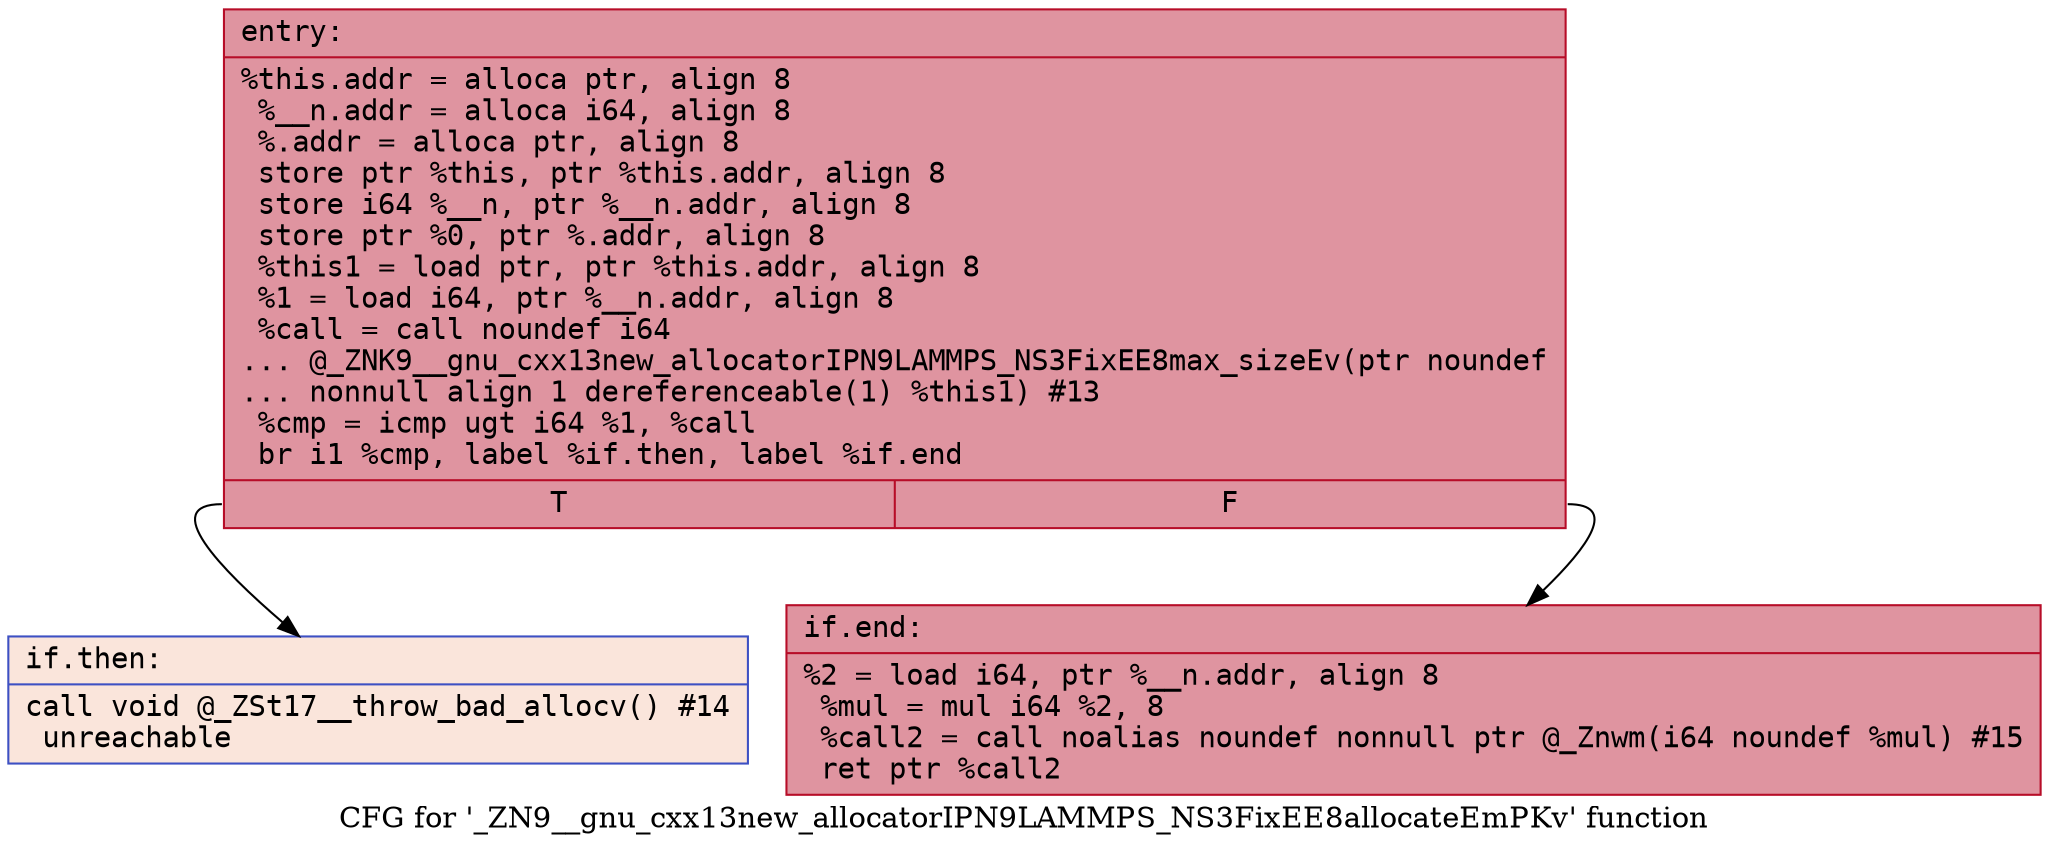 digraph "CFG for '_ZN9__gnu_cxx13new_allocatorIPN9LAMMPS_NS3FixEE8allocateEmPKv' function" {
	label="CFG for '_ZN9__gnu_cxx13new_allocatorIPN9LAMMPS_NS3FixEE8allocateEmPKv' function";

	Node0x561f16522350 [shape=record,color="#b70d28ff", style=filled, fillcolor="#b70d2870" fontname="Courier",label="{entry:\l|  %this.addr = alloca ptr, align 8\l  %__n.addr = alloca i64, align 8\l  %.addr = alloca ptr, align 8\l  store ptr %this, ptr %this.addr, align 8\l  store i64 %__n, ptr %__n.addr, align 8\l  store ptr %0, ptr %.addr, align 8\l  %this1 = load ptr, ptr %this.addr, align 8\l  %1 = load i64, ptr %__n.addr, align 8\l  %call = call noundef i64\l... @_ZNK9__gnu_cxx13new_allocatorIPN9LAMMPS_NS3FixEE8max_sizeEv(ptr noundef\l... nonnull align 1 dereferenceable(1) %this1) #13\l  %cmp = icmp ugt i64 %1, %call\l  br i1 %cmp, label %if.then, label %if.end\l|{<s0>T|<s1>F}}"];
	Node0x561f16522350:s0 -> Node0x561f16522a90[tooltip="entry -> if.then\nProbability 0.00%" ];
	Node0x561f16522350:s1 -> Node0x561f165234e0[tooltip="entry -> if.end\nProbability 100.00%" ];
	Node0x561f16522a90 [shape=record,color="#3d50c3ff", style=filled, fillcolor="#f4c5ad70" fontname="Courier",label="{if.then:\l|  call void @_ZSt17__throw_bad_allocv() #14\l  unreachable\l}"];
	Node0x561f165234e0 [shape=record,color="#b70d28ff", style=filled, fillcolor="#b70d2870" fontname="Courier",label="{if.end:\l|  %2 = load i64, ptr %__n.addr, align 8\l  %mul = mul i64 %2, 8\l  %call2 = call noalias noundef nonnull ptr @_Znwm(i64 noundef %mul) #15\l  ret ptr %call2\l}"];
}
